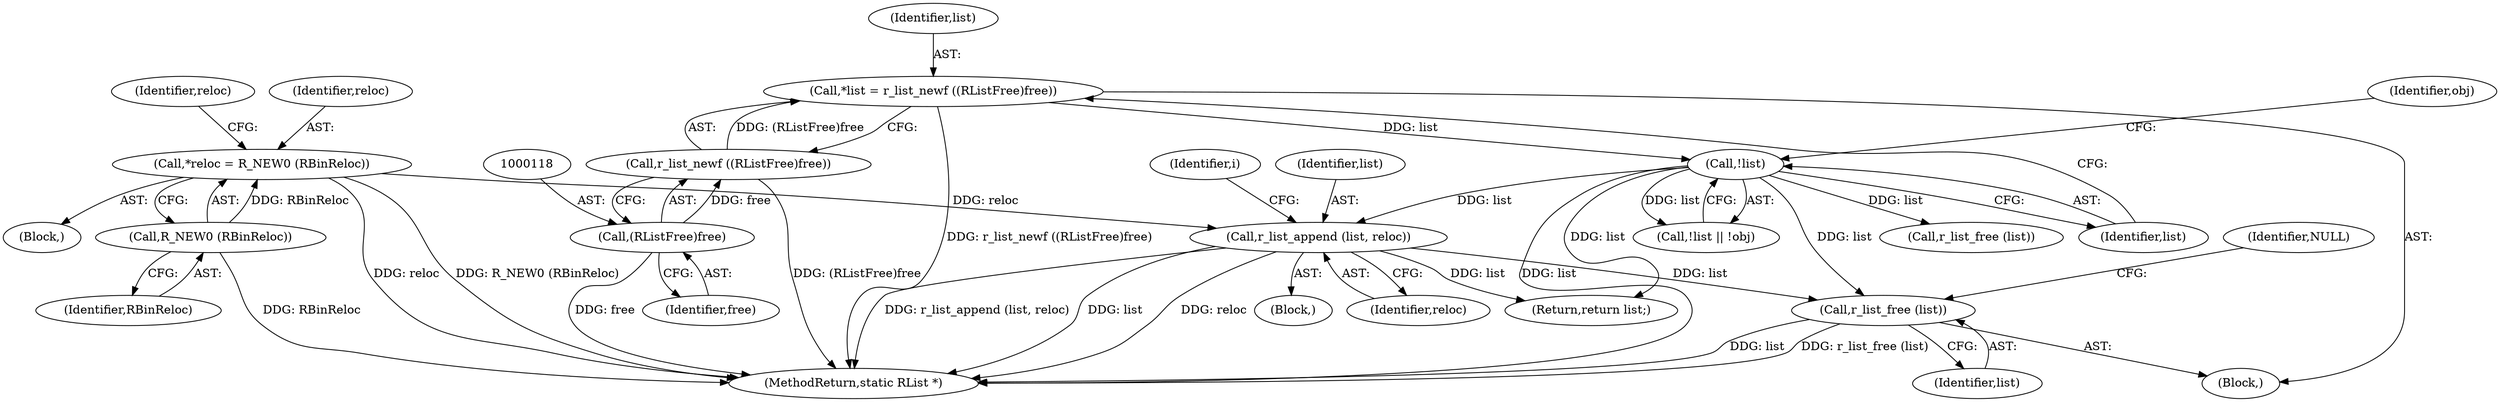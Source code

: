digraph "0_radare2_72794dc3523bbd5bb370de3c5857cb736c387e18_0@API" {
"1000564" [label="(Call,r_list_free (list))"];
"1000126" [label="(Call,!list)"];
"1000114" [label="(Call,*list = r_list_newf ((RListFree)free))"];
"1000116" [label="(Call,r_list_newf ((RListFree)free))"];
"1000117" [label="(Call,(RListFree)free)"];
"1000551" [label="(Call,r_list_append (list, reloc))"];
"1000523" [label="(Call,*reloc = R_NEW0 (RBinReloc))"];
"1000525" [label="(Call,R_NEW0 (RBinReloc))"];
"1000102" [label="(Block,)"];
"1000126" [label="(Call,!list)"];
"1000129" [label="(Identifier,obj)"];
"1000451" [label="(Block,)"];
"1000567" [label="(Identifier,NULL)"];
"1000525" [label="(Call,R_NEW0 (RBinReloc))"];
"1000127" [label="(Identifier,list)"];
"1000564" [label="(Call,r_list_free (list))"];
"1000552" [label="(Identifier,list)"];
"1000119" [label="(Identifier,free)"];
"1000551" [label="(Call,r_list_append (list, reloc))"];
"1000529" [label="(Block,)"];
"1000125" [label="(Call,!list || !obj)"];
"1000114" [label="(Call,*list = r_list_newf ((RListFree)free))"];
"1000528" [label="(Identifier,reloc)"];
"1000553" [label="(Identifier,reloc)"];
"1000115" [label="(Identifier,list)"];
"1000131" [label="(Call,r_list_free (list))"];
"1000561" [label="(Return,return list;)"];
"1000565" [label="(Identifier,list)"];
"1000523" [label="(Call,*reloc = R_NEW0 (RBinReloc))"];
"1000526" [label="(Identifier,RBinReloc)"];
"1000116" [label="(Call,r_list_newf ((RListFree)free))"];
"1000426" [label="(Identifier,i)"];
"1000524" [label="(Identifier,reloc)"];
"1000568" [label="(MethodReturn,static RList *)"];
"1000117" [label="(Call,(RListFree)free)"];
"1000564" -> "1000102"  [label="AST: "];
"1000564" -> "1000565"  [label="CFG: "];
"1000565" -> "1000564"  [label="AST: "];
"1000567" -> "1000564"  [label="CFG: "];
"1000564" -> "1000568"  [label="DDG: list"];
"1000564" -> "1000568"  [label="DDG: r_list_free (list)"];
"1000126" -> "1000564"  [label="DDG: list"];
"1000551" -> "1000564"  [label="DDG: list"];
"1000126" -> "1000125"  [label="AST: "];
"1000126" -> "1000127"  [label="CFG: "];
"1000127" -> "1000126"  [label="AST: "];
"1000129" -> "1000126"  [label="CFG: "];
"1000125" -> "1000126"  [label="CFG: "];
"1000126" -> "1000568"  [label="DDG: list"];
"1000126" -> "1000125"  [label="DDG: list"];
"1000114" -> "1000126"  [label="DDG: list"];
"1000126" -> "1000131"  [label="DDG: list"];
"1000126" -> "1000551"  [label="DDG: list"];
"1000126" -> "1000561"  [label="DDG: list"];
"1000114" -> "1000102"  [label="AST: "];
"1000114" -> "1000116"  [label="CFG: "];
"1000115" -> "1000114"  [label="AST: "];
"1000116" -> "1000114"  [label="AST: "];
"1000127" -> "1000114"  [label="CFG: "];
"1000114" -> "1000568"  [label="DDG: r_list_newf ((RListFree)free)"];
"1000116" -> "1000114"  [label="DDG: (RListFree)free"];
"1000116" -> "1000117"  [label="CFG: "];
"1000117" -> "1000116"  [label="AST: "];
"1000116" -> "1000568"  [label="DDG: (RListFree)free"];
"1000117" -> "1000116"  [label="DDG: free"];
"1000117" -> "1000119"  [label="CFG: "];
"1000118" -> "1000117"  [label="AST: "];
"1000119" -> "1000117"  [label="AST: "];
"1000117" -> "1000568"  [label="DDG: free"];
"1000551" -> "1000529"  [label="AST: "];
"1000551" -> "1000553"  [label="CFG: "];
"1000552" -> "1000551"  [label="AST: "];
"1000553" -> "1000551"  [label="AST: "];
"1000426" -> "1000551"  [label="CFG: "];
"1000551" -> "1000568"  [label="DDG: reloc"];
"1000551" -> "1000568"  [label="DDG: r_list_append (list, reloc)"];
"1000551" -> "1000568"  [label="DDG: list"];
"1000523" -> "1000551"  [label="DDG: reloc"];
"1000551" -> "1000561"  [label="DDG: list"];
"1000523" -> "1000451"  [label="AST: "];
"1000523" -> "1000525"  [label="CFG: "];
"1000524" -> "1000523"  [label="AST: "];
"1000525" -> "1000523"  [label="AST: "];
"1000528" -> "1000523"  [label="CFG: "];
"1000523" -> "1000568"  [label="DDG: R_NEW0 (RBinReloc)"];
"1000523" -> "1000568"  [label="DDG: reloc"];
"1000525" -> "1000523"  [label="DDG: RBinReloc"];
"1000525" -> "1000526"  [label="CFG: "];
"1000526" -> "1000525"  [label="AST: "];
"1000525" -> "1000568"  [label="DDG: RBinReloc"];
}
